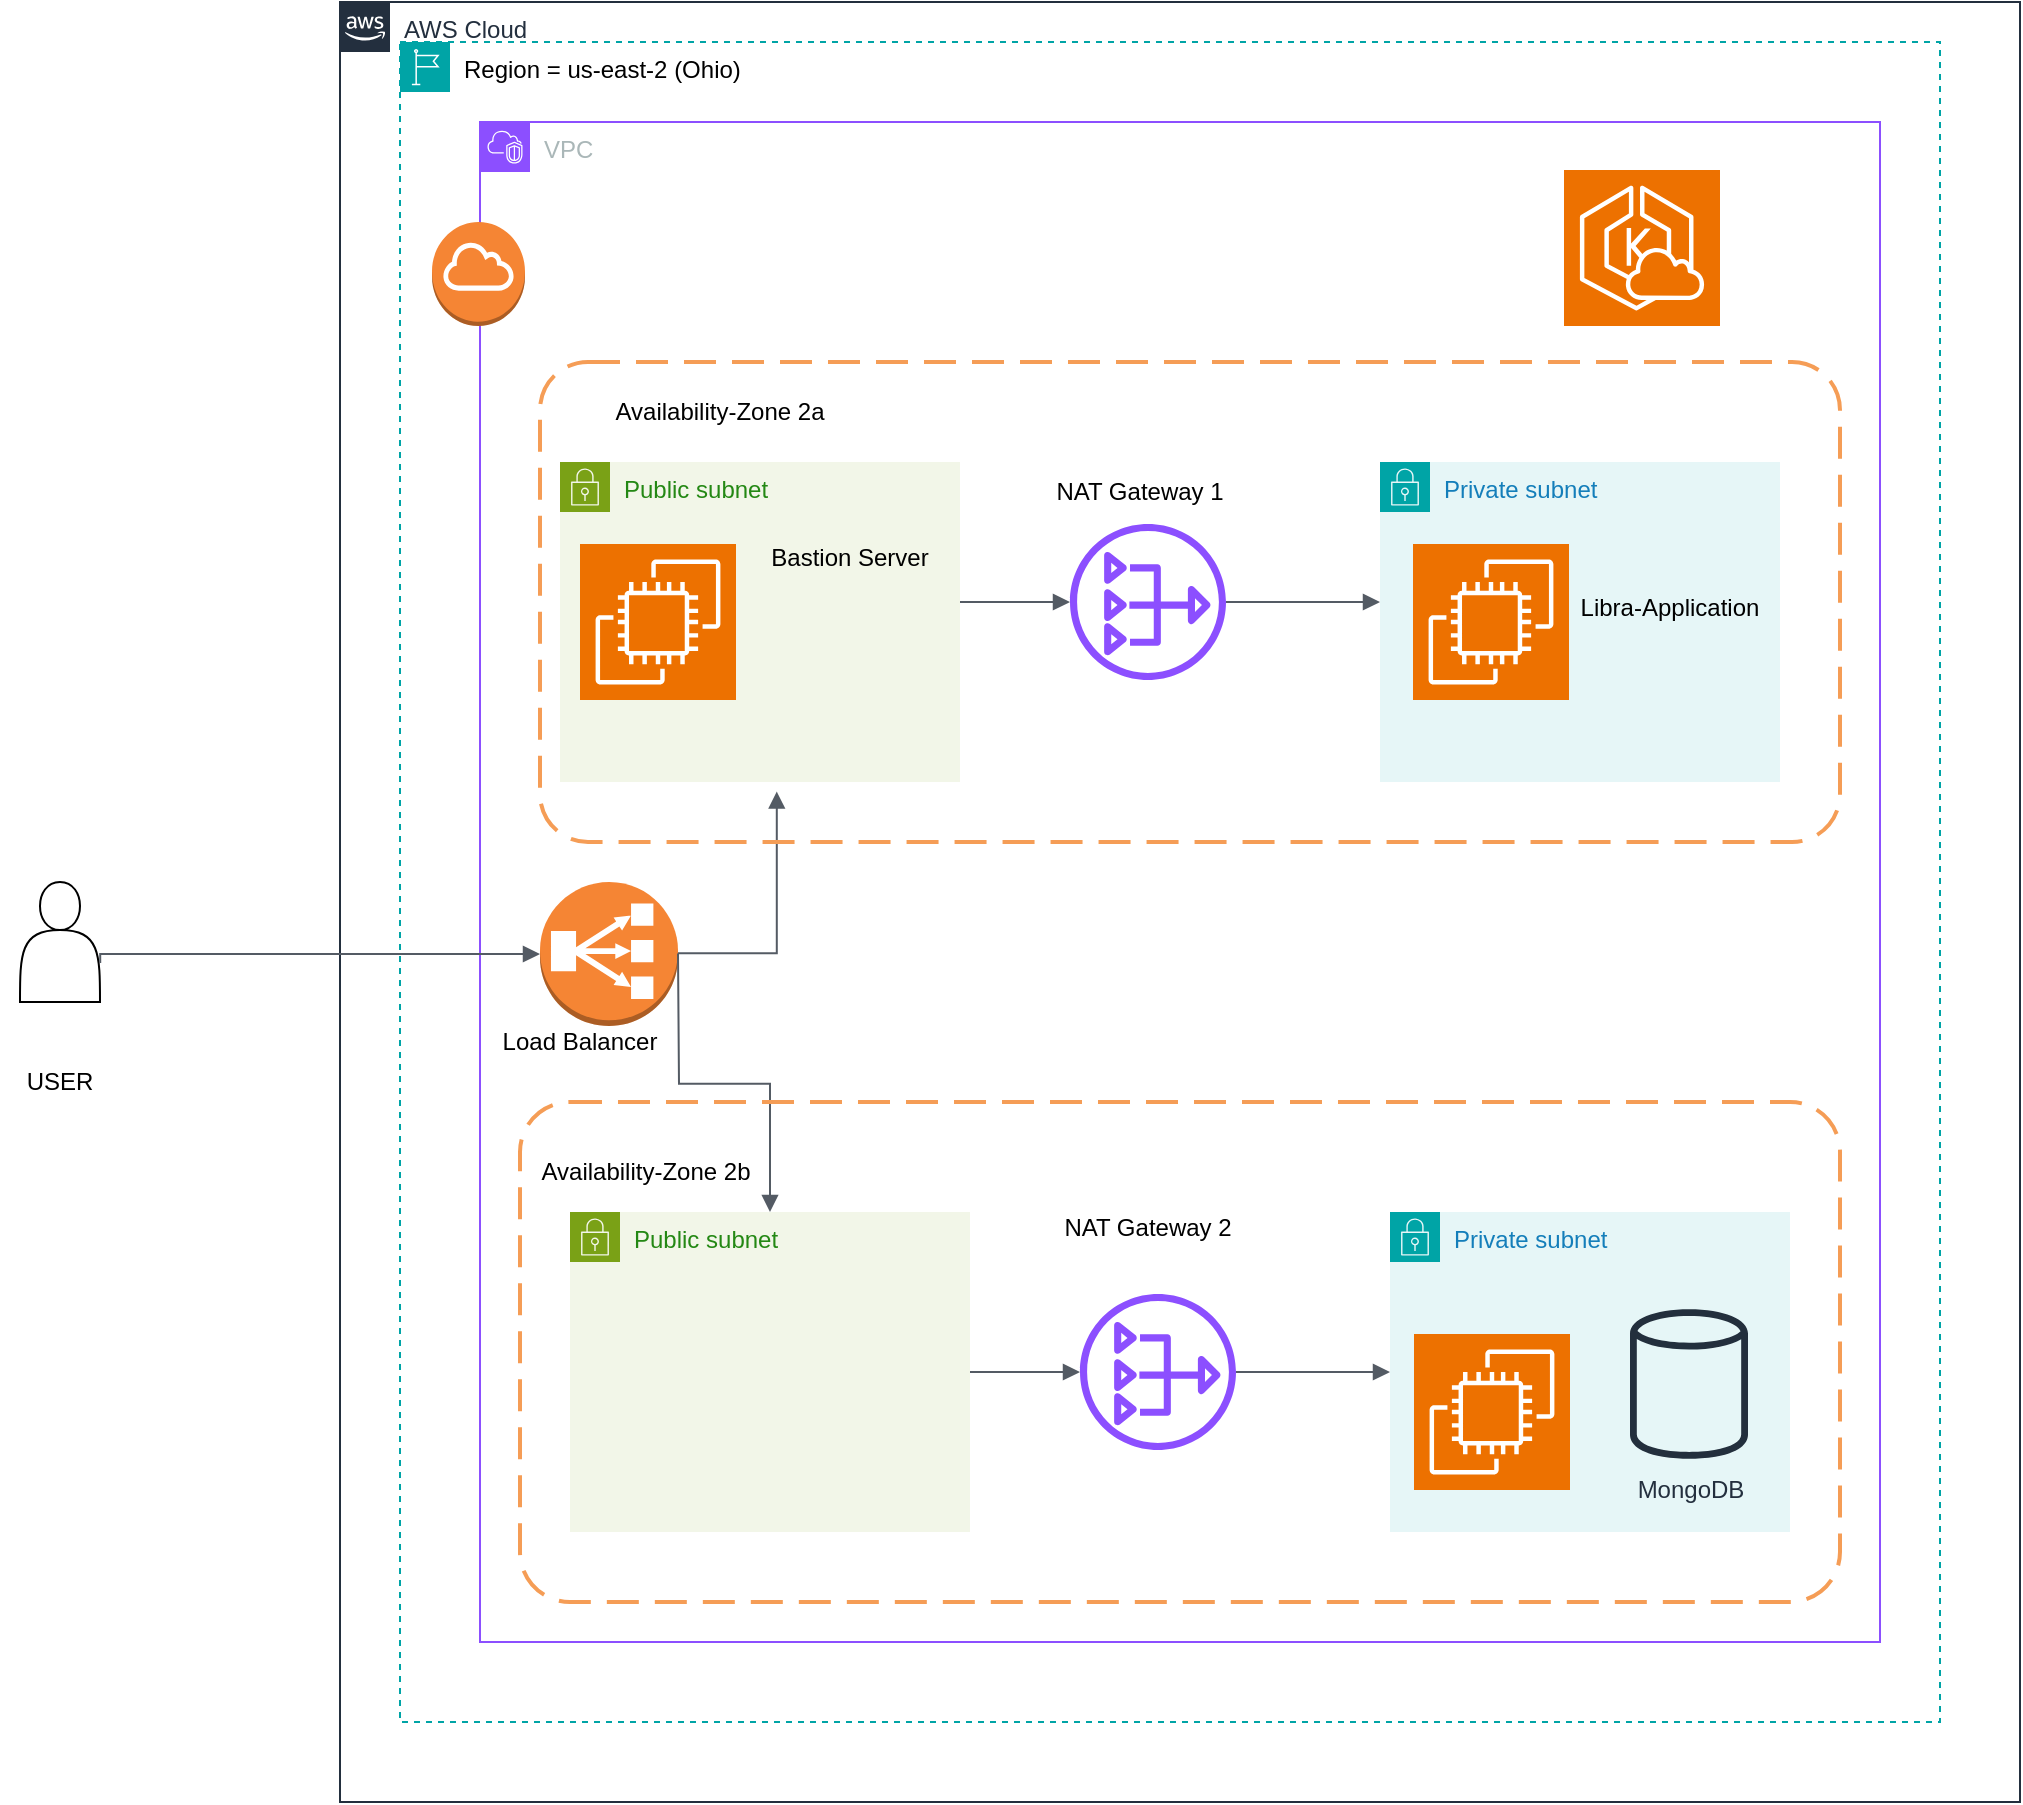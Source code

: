 <mxfile version="24.4.4" type="device">
  <diagram name="Page-1" id="xSOeUP8m1cpwBj4cDGHX">
    <mxGraphModel dx="1050" dy="557" grid="1" gridSize="10" guides="1" tooltips="1" connect="1" arrows="1" fold="1" page="1" pageScale="1" pageWidth="827" pageHeight="1169" math="0" shadow="0">
      <root>
        <mxCell id="0" />
        <mxCell id="1" parent="0" />
        <mxCell id="Km68QufFf2iJRPZflKQI-24" value="VPC" style="points=[[0,0],[0.25,0],[0.5,0],[0.75,0],[1,0],[1,0.25],[1,0.5],[1,0.75],[1,1],[0.75,1],[0.5,1],[0.25,1],[0,1],[0,0.75],[0,0.5],[0,0.25]];outlineConnect=0;gradientColor=none;html=1;whiteSpace=wrap;fontSize=12;fontStyle=0;container=1;pointerEvents=0;collapsible=0;recursiveResize=0;shape=mxgraph.aws4.group;grIcon=mxgraph.aws4.group_vpc2;strokeColor=#8C4FFF;fillColor=none;verticalAlign=top;align=left;spacingLeft=30;fontColor=#AAB7B8;dashed=0;" parent="1" vertex="1">
          <mxGeometry x="250" y="90" width="700" height="760" as="geometry" />
        </mxCell>
        <mxCell id="Km68QufFf2iJRPZflKQI-74" value="&lt;div&gt;NAT Gateway 1&lt;/div&gt;" style="text;html=1;align=center;verticalAlign=middle;whiteSpace=wrap;rounded=0;" parent="Km68QufFf2iJRPZflKQI-24" vertex="1">
          <mxGeometry x="280" y="170" width="100" height="30" as="geometry" />
        </mxCell>
        <mxCell id="Km68QufFf2iJRPZflKQI-59" value="&lt;span style=&quot;color: rgb(0, 0, 0); text-align: center;&quot;&gt;Region = us-east-2&amp;nbsp;&lt;/span&gt;&lt;span style=&quot;color: rgb(0, 0, 0); text-align: center; background-color: initial;&quot;&gt;(Ohio)&lt;/span&gt;&lt;div&gt;&lt;span style=&quot;color: rgb(0, 0, 0); text-align: center; background-color: initial;&quot;&gt;&lt;br&gt;&lt;/span&gt;&lt;/div&gt;" style="points=[[0,0],[0.25,0],[0.5,0],[0.75,0],[1,0],[1,0.25],[1,0.5],[1,0.75],[1,1],[0.75,1],[0.5,1],[0.25,1],[0,1],[0,0.75],[0,0.5],[0,0.25]];outlineConnect=0;gradientColor=none;html=1;whiteSpace=wrap;fontSize=12;fontStyle=0;container=1;pointerEvents=0;collapsible=0;recursiveResize=0;shape=mxgraph.aws4.group;grIcon=mxgraph.aws4.group_region;strokeColor=#00A4A6;fillColor=none;verticalAlign=top;align=left;spacingLeft=30;fontColor=#147EBA;dashed=1;" parent="1" vertex="1">
          <mxGeometry x="210" y="50" width="770" height="840" as="geometry" />
        </mxCell>
        <mxCell id="Km68QufFf2iJRPZflKQI-60" value="AWS Cloud" style="points=[[0,0],[0.25,0],[0.5,0],[0.75,0],[1,0],[1,0.25],[1,0.5],[1,0.75],[1,1],[0.75,1],[0.5,1],[0.25,1],[0,1],[0,0.75],[0,0.5],[0,0.25]];outlineConnect=0;gradientColor=none;html=1;whiteSpace=wrap;fontSize=12;fontStyle=0;container=1;pointerEvents=0;collapsible=0;recursiveResize=0;shape=mxgraph.aws4.group;grIcon=mxgraph.aws4.group_aws_cloud_alt;strokeColor=#232F3E;fillColor=none;verticalAlign=top;align=left;spacingLeft=30;fontColor=#232F3E;dashed=0;" parent="1" vertex="1">
          <mxGeometry x="180" y="30" width="840" height="900" as="geometry" />
        </mxCell>
        <mxCell id="Km68QufFf2iJRPZflKQI-37" value="" style="outlineConnect=0;dashed=0;verticalLabelPosition=bottom;verticalAlign=top;align=center;html=1;shape=mxgraph.aws3.internet_gateway;fillColor=#F58534;gradientColor=none;" parent="Km68QufFf2iJRPZflKQI-60" vertex="1">
          <mxGeometry x="46" y="110" width="46.5" height="52" as="geometry" />
        </mxCell>
        <mxCell id="Km68QufFf2iJRPZflKQI-40" value="" style="sketch=0;outlineConnect=0;fontColor=#232F3E;gradientColor=none;fillColor=#8C4FFF;strokeColor=none;dashed=0;verticalLabelPosition=bottom;verticalAlign=top;align=center;html=1;fontSize=12;fontStyle=0;aspect=fixed;pointerEvents=1;shape=mxgraph.aws4.nat_gateway;direction=east;" parent="Km68QufFf2iJRPZflKQI-60" vertex="1">
          <mxGeometry x="365" y="261" width="78" height="78" as="geometry" />
        </mxCell>
        <mxCell id="Km68QufFf2iJRPZflKQI-32" value="Availability-Zone 2b&lt;div&gt;&lt;br&gt;&lt;/div&gt;" style="text;html=1;align=center;verticalAlign=middle;whiteSpace=wrap;rounded=0;" parent="Km68QufFf2iJRPZflKQI-60" vertex="1">
          <mxGeometry x="525" y="690" width="110" height="30" as="geometry" />
        </mxCell>
        <mxCell id="Km68QufFf2iJRPZflKQI-18" value="Private subnet" style="points=[[0,0],[0.25,0],[0.5,0],[0.75,0],[1,0],[1,0.25],[1,0.5],[1,0.75],[1,1],[0.75,1],[0.5,1],[0.25,1],[0,1],[0,0.75],[0,0.5],[0,0.25]];outlineConnect=0;gradientColor=none;html=1;whiteSpace=wrap;fontSize=12;fontStyle=0;container=1;pointerEvents=0;collapsible=0;recursiveResize=0;shape=mxgraph.aws4.group;grIcon=mxgraph.aws4.group_security_group;grStroke=0;strokeColor=#00A4A6;fillColor=#E6F6F7;verticalAlign=top;align=left;spacingLeft=30;fontColor=#147EBA;dashed=0;" parent="Km68QufFf2iJRPZflKQI-60" vertex="1">
          <mxGeometry x="525" y="605" width="200" height="160" as="geometry" />
        </mxCell>
        <mxCell id="Km68QufFf2iJRPZflKQI-50" value="MongoDB" style="sketch=0;outlineConnect=0;fontColor=#232F3E;gradientColor=none;fillColor=#232F3D;strokeColor=none;dashed=0;verticalLabelPosition=bottom;verticalAlign=top;align=center;html=1;fontSize=12;fontStyle=0;aspect=fixed;pointerEvents=1;shape=mxgraph.aws4.generic_database;" parent="Km68QufFf2iJRPZflKQI-18" vertex="1">
          <mxGeometry x="120" y="47" width="59" height="78" as="geometry" />
        </mxCell>
        <mxCell id="6MFt2mlsn2bpFiWNyX5O-3" value="" style="sketch=0;points=[[0,0,0],[0.25,0,0],[0.5,0,0],[0.75,0,0],[1,0,0],[0,1,0],[0.25,1,0],[0.5,1,0],[0.75,1,0],[1,1,0],[0,0.25,0],[0,0.5,0],[0,0.75,0],[1,0.25,0],[1,0.5,0],[1,0.75,0]];outlineConnect=0;fontColor=#232F3E;fillColor=#ED7100;strokeColor=#ffffff;dashed=0;verticalLabelPosition=bottom;verticalAlign=top;align=center;html=1;fontSize=12;fontStyle=0;aspect=fixed;shape=mxgraph.aws4.resourceIcon;resIcon=mxgraph.aws4.ec2;" parent="Km68QufFf2iJRPZflKQI-18" vertex="1">
          <mxGeometry x="12" y="61" width="78" height="78" as="geometry" />
        </mxCell>
        <mxCell id="Km68QufFf2iJRPZflKQI-20" value="Public subnet" style="points=[[0,0],[0.25,0],[0.5,0],[0.75,0],[1,0],[1,0.25],[1,0.5],[1,0.75],[1,1],[0.75,1],[0.5,1],[0.25,1],[0,1],[0,0.75],[0,0.5],[0,0.25]];outlineConnect=0;gradientColor=none;html=1;whiteSpace=wrap;fontSize=12;fontStyle=0;container=1;pointerEvents=0;collapsible=0;recursiveResize=0;shape=mxgraph.aws4.group;grIcon=mxgraph.aws4.group_security_group;grStroke=0;strokeColor=#7AA116;fillColor=#F2F6E8;verticalAlign=top;align=left;spacingLeft=30;fontColor=#248814;dashed=0;" parent="Km68QufFf2iJRPZflKQI-60" vertex="1">
          <mxGeometry x="115" y="605" width="200" height="160" as="geometry" />
        </mxCell>
        <mxCell id="Km68QufFf2iJRPZflKQI-63" value="Availability-Zone 2b" style="text;html=1;align=center;verticalAlign=middle;whiteSpace=wrap;rounded=0;" parent="Km68QufFf2iJRPZflKQI-60" vertex="1">
          <mxGeometry x="92.5" y="570" width="120" height="30" as="geometry" />
        </mxCell>
        <mxCell id="Km68QufFf2iJRPZflKQI-65" value="" style="sketch=0;outlineConnect=0;fontColor=#232F3E;gradientColor=none;fillColor=#8C4FFF;strokeColor=none;dashed=0;verticalLabelPosition=bottom;verticalAlign=top;align=center;html=1;fontSize=12;fontStyle=0;aspect=fixed;pointerEvents=1;shape=mxgraph.aws4.nat_gateway;direction=east;" parent="Km68QufFf2iJRPZflKQI-60" vertex="1">
          <mxGeometry x="370" y="646" width="78" height="78" as="geometry" />
        </mxCell>
        <mxCell id="Km68QufFf2iJRPZflKQI-73" value="NAT Gateway 2&lt;div&gt;&lt;br&gt;&lt;/div&gt;" style="text;html=1;align=center;verticalAlign=middle;whiteSpace=wrap;rounded=0;" parent="Km68QufFf2iJRPZflKQI-60" vertex="1">
          <mxGeometry x="349" y="605" width="110" height="30" as="geometry" />
        </mxCell>
        <mxCell id="6MFt2mlsn2bpFiWNyX5O-6" value="" style="sketch=0;points=[[0,0,0],[0.25,0,0],[0.5,0,0],[0.75,0,0],[1,0,0],[0,1,0],[0.25,1,0],[0.5,1,0],[0.75,1,0],[1,1,0],[0,0.25,0],[0,0.5,0],[0,0.75,0],[1,0.25,0],[1,0.5,0],[1,0.75,0]];outlineConnect=0;fontColor=#232F3E;fillColor=#ED7100;strokeColor=#ffffff;dashed=0;verticalLabelPosition=bottom;verticalAlign=top;align=center;html=1;fontSize=12;fontStyle=0;aspect=fixed;shape=mxgraph.aws4.resourceIcon;resIcon=mxgraph.aws4.eks_cloud;" parent="Km68QufFf2iJRPZflKQI-60" vertex="1">
          <mxGeometry x="612" y="84" width="78" height="78" as="geometry" />
        </mxCell>
        <mxCell id="Km68QufFf2iJRPZflKQI-31" value="Availability-Zone 2a" style="text;html=1;align=center;verticalAlign=middle;whiteSpace=wrap;rounded=0;" parent="Km68QufFf2iJRPZflKQI-60" vertex="1">
          <mxGeometry x="130" y="190" width="120" height="30" as="geometry" />
        </mxCell>
        <mxCell id="Km68QufFf2iJRPZflKQI-19" value="Public subnet" style="points=[[0,0],[0.25,0],[0.5,0],[0.75,0],[1,0],[1,0.25],[1,0.5],[1,0.75],[1,1],[0.75,1],[0.5,1],[0.25,1],[0,1],[0,0.75],[0,0.5],[0,0.25]];outlineConnect=0;gradientColor=none;html=1;whiteSpace=wrap;fontSize=12;fontStyle=0;container=1;pointerEvents=0;collapsible=0;recursiveResize=0;shape=mxgraph.aws4.group;grIcon=mxgraph.aws4.group_security_group;grStroke=0;strokeColor=#7AA116;fillColor=#F2F6E8;verticalAlign=top;align=left;spacingLeft=30;fontColor=#248814;dashed=0;" parent="Km68QufFf2iJRPZflKQI-60" vertex="1">
          <mxGeometry x="110" y="230" width="200" height="160" as="geometry" />
        </mxCell>
        <mxCell id="Km68QufFf2iJRPZflKQI-30" value="Bastion Server&lt;div&gt;&lt;br&gt;&lt;/div&gt;" style="text;html=1;align=center;verticalAlign=middle;whiteSpace=wrap;rounded=0;" parent="Km68QufFf2iJRPZflKQI-60" vertex="1">
          <mxGeometry x="210" y="270" width="90" height="30" as="geometry" />
        </mxCell>
        <mxCell id="6MFt2mlsn2bpFiWNyX5O-4" value="" style="sketch=0;points=[[0,0,0],[0.25,0,0],[0.5,0,0],[0.75,0,0],[1,0,0],[0,1,0],[0.25,1,0],[0.5,1,0],[0.75,1,0],[1,1,0],[0,0.25,0],[0,0.5,0],[0,0.75,0],[1,0.25,0],[1,0.5,0],[1,0.75,0]];outlineConnect=0;fontColor=#232F3E;fillColor=#ED7100;strokeColor=#ffffff;dashed=0;verticalLabelPosition=bottom;verticalAlign=top;align=center;html=1;fontSize=12;fontStyle=0;aspect=fixed;shape=mxgraph.aws4.resourceIcon;resIcon=mxgraph.aws4.ec2;" parent="Km68QufFf2iJRPZflKQI-60" vertex="1">
          <mxGeometry x="120" y="271" width="78" height="78" as="geometry" />
        </mxCell>
        <mxCell id="Km68QufFf2iJRPZflKQI-16" value="Private subnet" style="points=[[0,0],[0.25,0],[0.5,0],[0.75,0],[1,0],[1,0.25],[1,0.5],[1,0.75],[1,1],[0.75,1],[0.5,1],[0.25,1],[0,1],[0,0.75],[0,0.5],[0,0.25]];outlineConnect=0;gradientColor=none;html=1;whiteSpace=wrap;fontSize=12;fontStyle=0;container=1;pointerEvents=0;collapsible=0;recursiveResize=0;shape=mxgraph.aws4.group;grIcon=mxgraph.aws4.group_security_group;grStroke=0;strokeColor=#00A4A6;fillColor=#E6F6F7;verticalAlign=top;align=left;spacingLeft=30;fontColor=#147EBA;dashed=0;" parent="Km68QufFf2iJRPZflKQI-60" vertex="1">
          <mxGeometry x="520" y="230" width="200" height="160" as="geometry" />
        </mxCell>
        <mxCell id="Km68QufFf2iJRPZflKQI-38" value="Libra-Application&lt;div&gt;&lt;br&gt;&lt;/div&gt;" style="text;html=1;align=center;verticalAlign=middle;whiteSpace=wrap;rounded=0;" parent="Km68QufFf2iJRPZflKQI-60" vertex="1">
          <mxGeometry x="610" y="295" width="110" height="30" as="geometry" />
        </mxCell>
        <mxCell id="6MFt2mlsn2bpFiWNyX5O-2" value="" style="sketch=0;points=[[0,0,0],[0.25,0,0],[0.5,0,0],[0.75,0,0],[1,0,0],[0,1,0],[0.25,1,0],[0.5,1,0],[0.75,1,0],[1,1,0],[0,0.25,0],[0,0.5,0],[0,0.75,0],[1,0.25,0],[1,0.5,0],[1,0.75,0]];outlineConnect=0;fontColor=#232F3E;fillColor=#ED7100;strokeColor=#ffffff;dashed=0;verticalLabelPosition=bottom;verticalAlign=top;align=center;html=1;fontSize=12;fontStyle=0;aspect=fixed;shape=mxgraph.aws4.resourceIcon;resIcon=mxgraph.aws4.ec2;" parent="Km68QufFf2iJRPZflKQI-60" vertex="1">
          <mxGeometry x="536.5" y="271" width="78" height="78" as="geometry" />
        </mxCell>
        <mxCell id="6MFt2mlsn2bpFiWNyX5O-11" value="" style="edgeStyle=orthogonalEdgeStyle;html=1;endArrow=block;elbow=vertical;startArrow=none;endFill=1;strokeColor=#545B64;rounded=0;" parent="Km68QufFf2iJRPZflKQI-60" source="Km68QufFf2iJRPZflKQI-19" target="Km68QufFf2iJRPZflKQI-40" edge="1">
          <mxGeometry width="100" relative="1" as="geometry">
            <mxPoint x="370" y="360" as="sourcePoint" />
            <mxPoint x="360" y="310" as="targetPoint" />
            <Array as="points">
              <mxPoint x="320" y="300" />
              <mxPoint x="320" y="300" />
            </Array>
          </mxGeometry>
        </mxCell>
        <mxCell id="6MFt2mlsn2bpFiWNyX5O-15" value="" style="edgeStyle=orthogonalEdgeStyle;html=1;endArrow=block;elbow=vertical;startArrow=none;endFill=1;strokeColor=#545B64;rounded=0;" parent="Km68QufFf2iJRPZflKQI-60" source="Km68QufFf2iJRPZflKQI-65" target="Km68QufFf2iJRPZflKQI-18" edge="1">
          <mxGeometry width="100" relative="1" as="geometry">
            <mxPoint x="425" y="663.89" as="sourcePoint" />
            <mxPoint x="525" y="663.89" as="targetPoint" />
          </mxGeometry>
        </mxCell>
        <mxCell id="6MFt2mlsn2bpFiWNyX5O-16" value="" style="edgeStyle=orthogonalEdgeStyle;html=1;endArrow=block;elbow=vertical;startArrow=none;endFill=1;strokeColor=#545B64;rounded=0;" parent="Km68QufFf2iJRPZflKQI-60" source="Km68QufFf2iJRPZflKQI-20" target="Km68QufFf2iJRPZflKQI-65" edge="1">
          <mxGeometry width="100" relative="1" as="geometry">
            <mxPoint x="318" y="664" as="sourcePoint" />
            <mxPoint x="365" y="663.58" as="targetPoint" />
          </mxGeometry>
        </mxCell>
        <mxCell id="6MFt2mlsn2bpFiWNyX5O-17" value="" style="outlineConnect=0;dashed=0;verticalLabelPosition=bottom;verticalAlign=top;align=center;html=1;shape=mxgraph.aws3.classic_load_balancer;fillColor=#F58534;gradientColor=none;" parent="Km68QufFf2iJRPZflKQI-60" vertex="1">
          <mxGeometry x="100" y="440" width="69" height="72" as="geometry" />
        </mxCell>
        <mxCell id="6MFt2mlsn2bpFiWNyX5O-18" value="" style="edgeStyle=orthogonalEdgeStyle;html=1;endArrow=block;elbow=vertical;startArrow=none;endFill=1;strokeColor=#545B64;rounded=0;entryX=0.542;entryY=1.03;entryDx=0;entryDy=0;entryPerimeter=0;" parent="Km68QufFf2iJRPZflKQI-60" target="Km68QufFf2iJRPZflKQI-19" edge="1">
          <mxGeometry width="100" relative="1" as="geometry">
            <mxPoint x="169" y="475.57" as="sourcePoint" />
            <mxPoint x="269" y="475.57" as="targetPoint" />
            <Array as="points">
              <mxPoint x="218" y="476" />
            </Array>
          </mxGeometry>
        </mxCell>
        <mxCell id="6MFt2mlsn2bpFiWNyX5O-20" value="" style="edgeStyle=orthogonalEdgeStyle;html=1;endArrow=block;elbow=vertical;startArrow=none;endFill=1;strokeColor=#545B64;rounded=0;entryX=0.5;entryY=0;entryDx=0;entryDy=0;" parent="Km68QufFf2iJRPZflKQI-60" target="Km68QufFf2iJRPZflKQI-20" edge="1">
          <mxGeometry width="100" relative="1" as="geometry">
            <mxPoint x="169" y="475.78" as="sourcePoint" />
            <mxPoint x="220" y="476" as="targetPoint" />
          </mxGeometry>
        </mxCell>
        <mxCell id="6MFt2mlsn2bpFiWNyX5O-27" value="Load Balancer&lt;div&gt;&lt;br&gt;&lt;/div&gt;" style="text;html=1;align=center;verticalAlign=middle;whiteSpace=wrap;rounded=0;" parent="Km68QufFf2iJRPZflKQI-60" vertex="1">
          <mxGeometry x="-30" y="512" width="300" height="30" as="geometry" />
        </mxCell>
        <mxCell id="6MFt2mlsn2bpFiWNyX5O-7" value="" style="shape=actor;whiteSpace=wrap;html=1;" parent="1" vertex="1">
          <mxGeometry x="20" y="470" width="40" height="60" as="geometry" />
        </mxCell>
        <mxCell id="6MFt2mlsn2bpFiWNyX5O-8" value="USER" style="text;html=1;align=center;verticalAlign=middle;whiteSpace=wrap;rounded=0;" parent="1" vertex="1">
          <mxGeometry x="10" y="555" width="60" height="30" as="geometry" />
        </mxCell>
        <mxCell id="6MFt2mlsn2bpFiWNyX5O-10" value="" style="edgeStyle=orthogonalEdgeStyle;html=1;endArrow=block;elbow=vertical;startArrow=none;endFill=1;strokeColor=#545B64;rounded=0;" parent="1" source="Km68QufFf2iJRPZflKQI-40" edge="1">
          <mxGeometry width="100" relative="1" as="geometry">
            <mxPoint x="650" y="390" as="sourcePoint" />
            <mxPoint x="700" y="330" as="targetPoint" />
          </mxGeometry>
        </mxCell>
        <mxCell id="6MFt2mlsn2bpFiWNyX5O-22" value="" style="edgeStyle=orthogonalEdgeStyle;html=1;endArrow=block;elbow=vertical;startArrow=none;endFill=1;strokeColor=#545B64;rounded=0;entryX=0;entryY=0.5;entryDx=0;entryDy=0;entryPerimeter=0;exitX=1.003;exitY=0.675;exitDx=0;exitDy=0;exitPerimeter=0;" parent="1" source="6MFt2mlsn2bpFiWNyX5O-7" target="6MFt2mlsn2bpFiWNyX5O-17" edge="1">
          <mxGeometry width="100" relative="1" as="geometry">
            <mxPoint x="80" y="500" as="sourcePoint" />
            <mxPoint x="180" y="500" as="targetPoint" />
            <Array as="points">
              <mxPoint x="60" y="506" />
            </Array>
          </mxGeometry>
        </mxCell>
        <mxCell id="6MFt2mlsn2bpFiWNyX5O-24" value="" style="rounded=1;arcSize=10;dashed=1;strokeColor=#F59D56;fillColor=none;gradientColor=none;dashPattern=8 4;strokeWidth=2;" parent="1" vertex="1">
          <mxGeometry x="280" y="210" width="650" height="240" as="geometry" />
        </mxCell>
        <mxCell id="6MFt2mlsn2bpFiWNyX5O-26" value="" style="rounded=1;arcSize=10;dashed=1;strokeColor=#F59D56;fillColor=none;gradientColor=none;dashPattern=8 4;strokeWidth=2;" parent="1" vertex="1">
          <mxGeometry x="270" y="580" width="660" height="250" as="geometry" />
        </mxCell>
      </root>
    </mxGraphModel>
  </diagram>
</mxfile>
